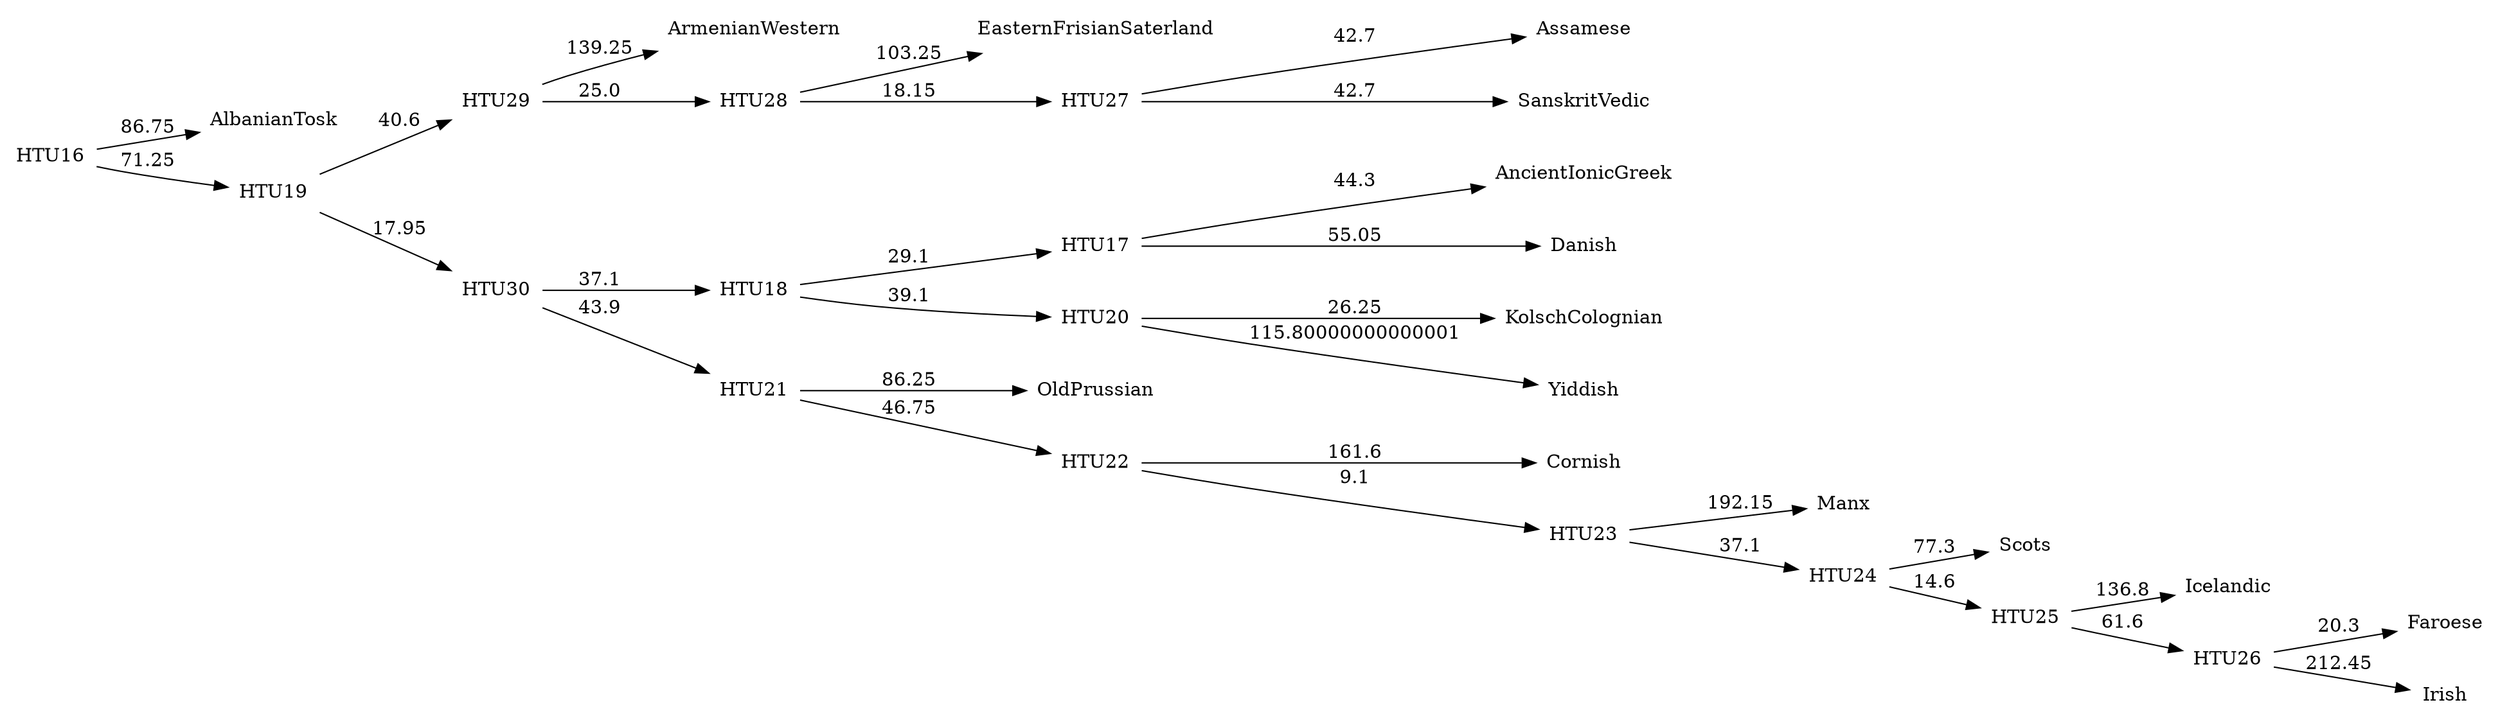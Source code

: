 digraph G {
	rankdir = LR;	node [ shape = none];

    0 [label=AlbanianTosk];
    1 [label=AncientIonicGreek];
    2 [label=ArmenianWestern];
    3 [label=Assamese];
    4 [label=Cornish];
    5 [label=Danish];
    6 [label=EasternFrisianSaterland];
    7 [label=Faroese];
    8 [label=Icelandic];
    9 [label=Irish];
    10 [label=KolschColognian];
    11 [label=Manx];
    12 [label=OldPrussian];
    13 [label=SanskritVedic];
    14 [label=Scots];
    15 [label=Yiddish];
    16 [label=HTU16];
    17 [label=HTU17];
    18 [label=HTU18];
    19 [label=HTU19];
    20 [label=HTU20];
    21 [label=HTU21];
    22 [label=HTU22];
    23 [label=HTU23];
    24 [label=HTU24];
    25 [label=HTU25];
    26 [label=HTU26];
    27 [label=HTU27];
    28 [label=HTU28];
    29 [label=HTU29];
    30 [label=HTU30];
    16 -> 0 [label=86.75];
    16 -> 19 [label=71.25];
    17 -> 1 [label=44.3];
    17 -> 5 [label=55.05];
    18 -> 17 [label=29.1];
    18 -> 20 [label=39.1];
    19 -> 29 [label=40.6];
    19 -> 30 [label=17.95];
    20 -> 10 [label=26.25];
    20 -> 15 [label=115.80000000000001];
    21 -> 12 [label=86.25];
    21 -> 22 [label=46.75];
    22 -> 4 [label=161.6];
    22 -> 23 [label=9.1];
    23 -> 11 [label=192.15];
    23 -> 24 [label=37.1];
    24 -> 14 [label=77.3];
    24 -> 25 [label=14.6];
    25 -> 8 [label=136.8];
    25 -> 26 [label=61.6];
    26 -> 7 [label=20.3];
    26 -> 9 [label=212.45];
    27 -> 3 [label=42.7];
    27 -> 13 [label=42.7];
    28 -> 6 [label=103.25];
    28 -> 27 [label=18.15];
    29 -> 2 [label=139.25];
    29 -> 28 [label=25.0];
    30 -> 18 [label=37.1];
    30 -> 21 [label=43.9];
}
//1521.3
digraph G {
	rankdir = LR;	node [ shape = none];

    0 [label=AlbanianTosk];
    1 [label=AncientIonicGreek];
    2 [label=ArmenianWestern];
    3 [label=Assamese];
    4 [label=Cornish];
    5 [label=Danish];
    6 [label=EasternFrisianSaterland];
    7 [label=Faroese];
    8 [label=Icelandic];
    9 [label=Irish];
    10 [label=KolschColognian];
    11 [label=Manx];
    12 [label=OldPrussian];
    13 [label=SanskritVedic];
    14 [label=Scots];
    15 [label=Yiddish];
    16 [label=HTU16];
    17 [label=HTU17];
    18 [label=HTU18];
    19 [label=HTU19];
    20 [label=HTU20];
    21 [label=HTU21];
    22 [label=HTU22];
    23 [label=HTU23];
    24 [label=HTU24];
    25 [label=HTU25];
    26 [label=HTU26];
    27 [label=HTU27];
    28 [label=HTU28];
    29 [label=HTU29];
    30 [label=HTU30];
    16 -> 0 [label=86.55];
    16 -> 20 [label=70.05];
    17 -> 2 [label=105.1];
    17 -> 19 [label=64.1];
    18 -> 1 [label=45.3];
    18 -> 5 [label=54.05];
    19 -> 18 [label=19.6];
    19 -> 21 [label=49.1];
    20 -> 29 [label=31.4];
    20 -> 30 [label=26.299999999999997];
    21 -> 10 [label=27.75];
    21 -> 15 [label=114.30000000000001];
    22 -> 12 [label=105.25];
    22 -> 23 [label=27.05];
    23 -> 4 [label=172.79999999999998];
    23 -> 24 [label=10.1];
    24 -> 11 [label=180.95];
    24 -> 25 [label=36.6];
    25 -> 14 [label=86.5];
    25 -> 26 [label=22.1];
    26 -> 6 [label=97.45];
    26 -> 27 [label=16.1];
    27 -> 8 [label=127.1];
    27 -> 28 [label=70.80000000000001];
    28 -> 7 [label=20.8];
    28 -> 9 [label=212.45];
    29 -> 3 [label=32.8];
    29 -> 13 [label=31.6];
    30 -> 17 [label=37.1];
    30 -> 22 [label=38.4];
}
//1511.1999999999998
digraph G {
	rankdir = LR;	node [ shape = none];

    0 [label=AlbanianTosk];
    1 [label=AncientIonicGreek];
    2 [label=ArmenianWestern];
    3 [label=Assamese];
    4 [label=Cornish];
    5 [label=Danish];
    6 [label=EasternFrisianSaterland];
    7 [label=Faroese];
    8 [label=Icelandic];
    9 [label=Irish];
    10 [label=KolschColognian];
    11 [label=Manx];
    12 [label=OldPrussian];
    13 [label=SanskritVedic];
    14 [label=Scots];
    15 [label=Yiddish];
    16 [label=HTU16];
    17 [label=HTU17];
    18 [label=HTU18];
    19 [label=HTU19];
    20 [label=HTU20];
    21 [label=HTU21];
    22 [label=HTU22];
    23 [label=HTU23];
    24 [label=HTU24];
    25 [label=HTU25];
    26 [label=HTU26];
    27 [label=HTU27];
    28 [label=HTU28];
    29 [label=HTU29];
    30 [label=HTU30];
    16 -> 0 [label=82.65];
    16 -> 20 [label=66.65];
    17 -> 2 [label=104.25];
    17 -> 19 [label=64.95];
    18 -> 1 [label=45.800000000000004];
    18 -> 5 [label=53.55];
    19 -> 18 [label=19.6];
    19 -> 21 [label=49.1];
    20 -> 29 [label=21.7];
    20 -> 30 [label=13.299999999999999];
    21 -> 10 [label=27.75];
    21 -> 15 [label=113.80000000000001];
    22 -> 12 [label=97.25];
    22 -> 23 [label=36.2];
    23 -> 4 [label=172.65];
    23 -> 24 [label=10.1];
    24 -> 11 [label=180.6];
    24 -> 25 [label=37.6];
    25 -> 14 [label=86.85000000000001];
    25 -> 26 [label=68.6];
    26 -> 6 [label=109.1];
    26 -> 27 [label=44.1];
    27 -> 8 [label=26.45];
    27 -> 9 [label=212.29999999999998];
    28 -> 3 [label=32.5];
    28 -> 13 [label=31.9];
    29 -> 7 [label=92.30000000000001];
    29 -> 28 [label=31.45];
    30 -> 17 [label=38.1];
    30 -> 22 [label=47.75];
}
//1511.0
digraph G {
	rankdir = LR;	node [ shape = none];

    0 [label=AlbanianTosk];
    1 [label=AncientIonicGreek];
    2 [label=ArmenianWestern];
    3 [label=Assamese];
    4 [label=Cornish];
    5 [label=Danish];
    6 [label=EasternFrisianSaterland];
    7 [label=Faroese];
    8 [label=Icelandic];
    9 [label=Irish];
    10 [label=KolschColognian];
    11 [label=Manx];
    12 [label=OldPrussian];
    13 [label=SanskritVedic];
    14 [label=Scots];
    15 [label=Yiddish];
    16 [label=HTU16];
    17 [label=HTU17];
    18 [label=HTU18];
    19 [label=HTU19];
    20 [label=HTU20];
    21 [label=HTU21];
    22 [label=HTU22];
    23 [label=HTU23];
    24 [label=HTU24];
    25 [label=HTU25];
    26 [label=HTU26];
    27 [label=HTU27];
    28 [label=HTU28];
    29 [label=HTU29];
    30 [label=HTU30];
    31 [label=HTU31];
    32 [label=HTU32];
    33 [label=HTU33];
    34 [label=HTU34];
    35 [label=HTU35];
    36 [label=HTU36];
    37 [label=HTU37];
    38 [label=HTU38];
    16 -> 0 [label=87.75];
    16 -> 21 [label=71.25];
    17 -> 20 [label=32.1];
    17 -> 35 [label=6.1];
    18 -> 17 [label=44.55];
    18 -> 34 [label=6.1];
    19 -> 1 [label=43.9];
    19 -> 5 [label=55.45];
    20 -> 19 [label=28.1];
    20 -> 22 [label=40.1];
    21 -> 33 [label=6.1];
    21 -> 38 [label=23.6];
    22 -> 10 [label=26.150000000000002];
    22 -> 15 [label=116.4];
    23 -> 12 [label=97.1];
    23 -> 24 [label=35.4];
    24 -> 4 [label=161.6];
    24 -> 25 [label=9.1];
    25 -> 11 [label=192.15];
    25 -> 26 [label=37.1];
    26 -> 14 [label=77.3];
    26 -> 27 [label=6.1];
    27 -> 28 [label=14.6];
    27 -> 36 [label=0.0];
    28 -> 8 [label=136.8];
    28 -> 29 [label=61.6];
    29 -> 9 [label=212.45];
    29 -> 37 [label=6.1];
    30 -> 13 [label=19.65];
    30 -> 35 [label=0.0];
    31 -> 30 [label=6.1];
    31 -> 37 [label=0.0];
    32 -> 31 [label=6.1];
    32 -> 36 [label=6.1];
    33 -> 32 [label=43.4];
    33 -> 34 [label=0.0];
    34 -> 2 [label=113.75];
    35 -> 3 [label=36.699999999999996];
    36 -> 6 [label=95.85000000000001];
    37 -> 7 [label=20.3];
    38 -> 18 [label=28.6];
    38 -> 23 [label=47.9];
}
//1489.3
